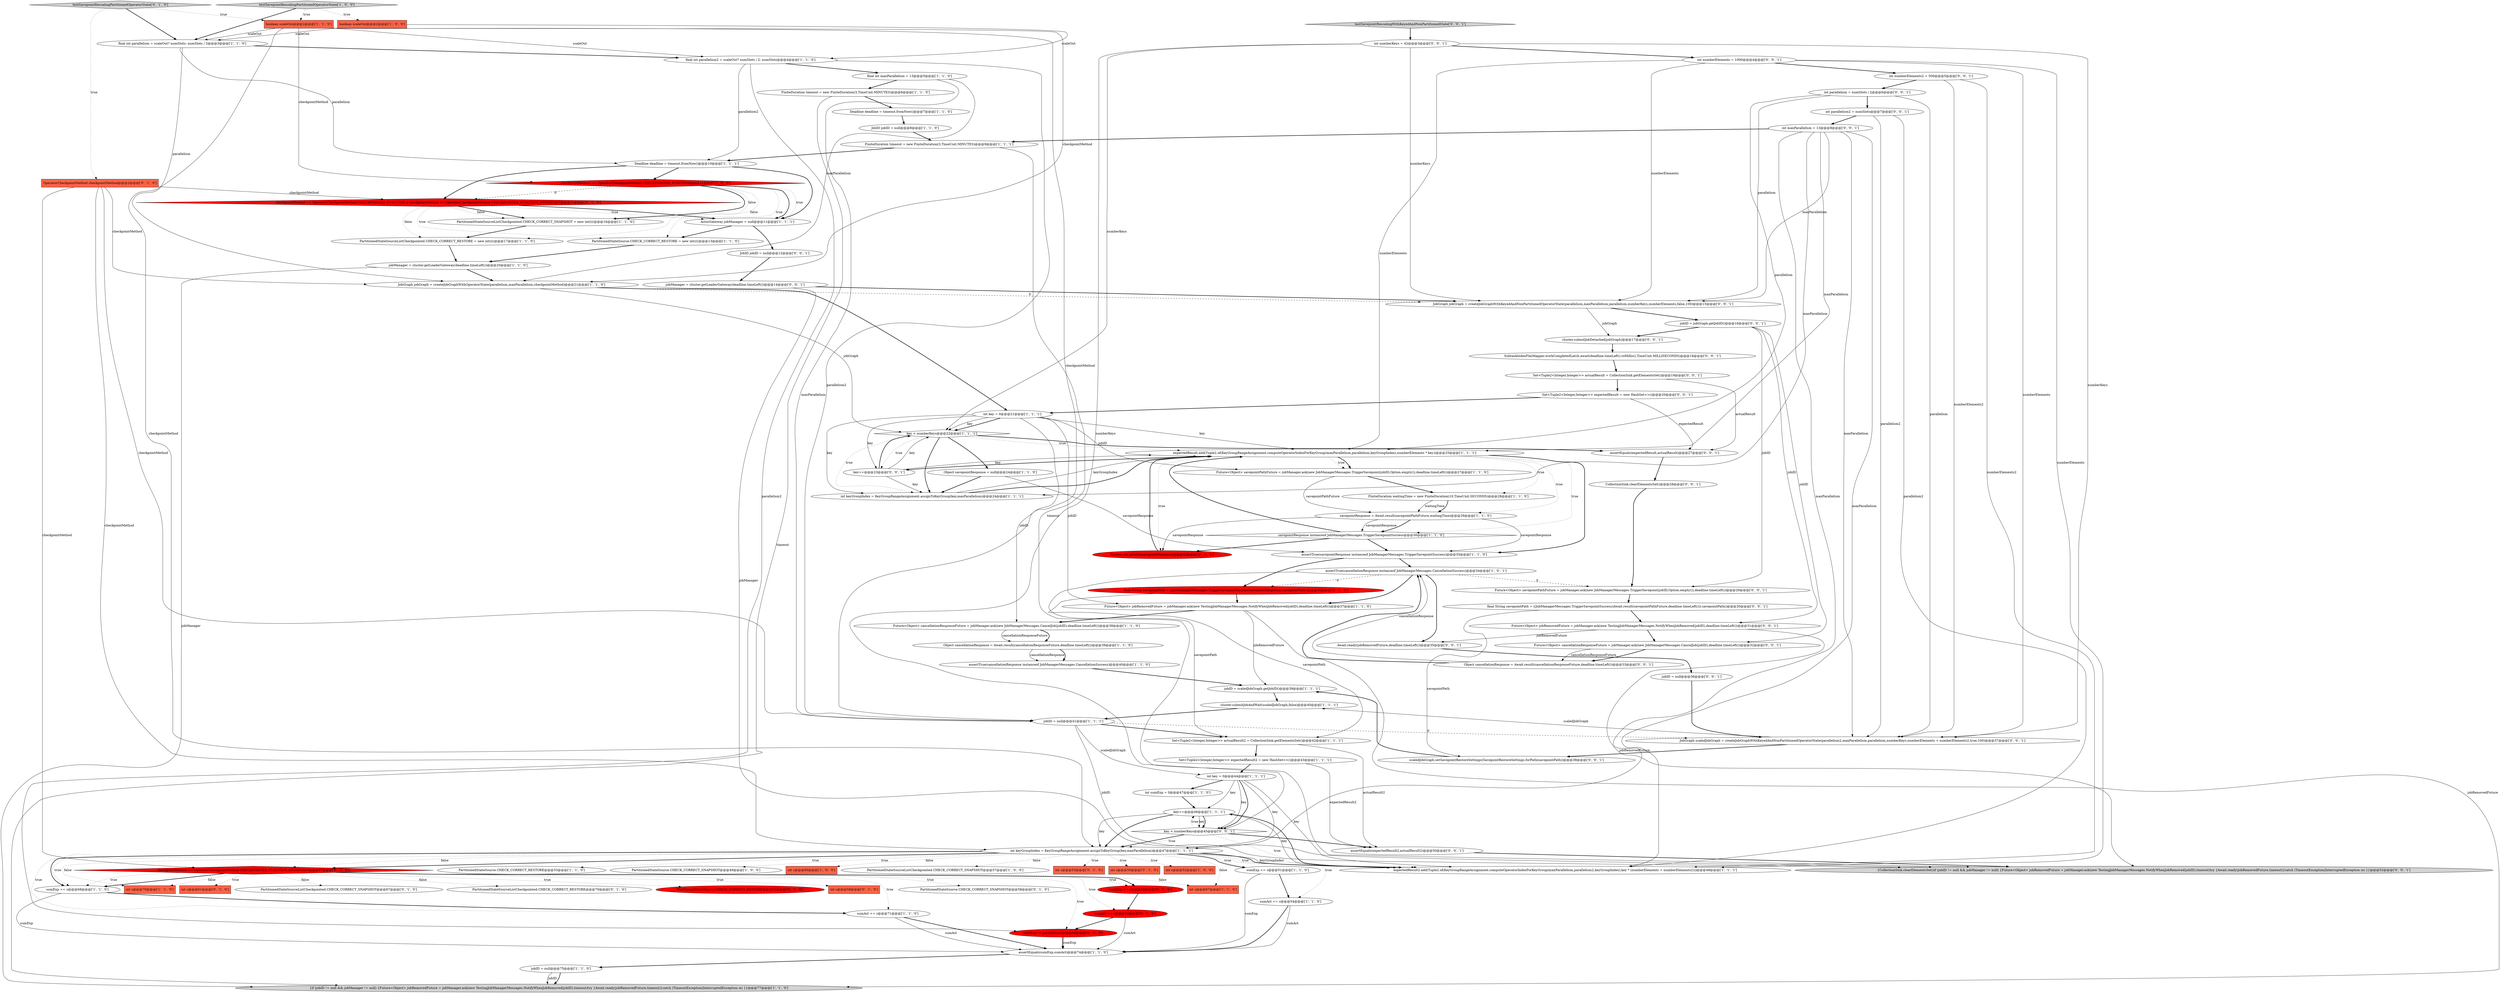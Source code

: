 digraph {
57 [style = filled, label = "checkpointMethod == OperatorCheckpointMethod.CHECKPOINTED_FUNCTION || checkpointMethod == OperatorCheckpointMethod.CHECKPOINTED_FUNCTION_BROADCAST@@@11@@@['0', '1', '0']", fillcolor = red, shape = diamond image = "AAA1AAABBB2BBB"];
5 [style = filled, label = "int key = 0@@@44@@@['1', '1', '1']", fillcolor = white, shape = ellipse image = "AAA0AAABBB1BBB"];
63 [style = filled, label = "checkpointMethod == OperatorCheckpointMethod.CHECKPOINTED_FUNCTION_BROADCAST@@@57@@@['0', '1', '0']", fillcolor = red, shape = diamond image = "AAA1AAABBB2BBB"];
1 [style = filled, label = "JobGraph jobGraph = createJobGraphWithOperatorState(parallelism,maxParallelism,checkpointMethod)@@@21@@@['1', '1', '0']", fillcolor = white, shape = ellipse image = "AAA0AAABBB1BBB"];
102 [style = filled, label = "Future<Object> cancellationResponseFuture = jobManager.ask(new JobManagerMessages.CancelJob(jobID),deadline.timeLeft())@@@32@@@['0', '0', '1']", fillcolor = white, shape = ellipse image = "AAA0AAABBB3BBB"];
88 [style = filled, label = "Set<Tuple2<Integer,Integer>> actualResult = CollectionSink.getElementsSet()@@@19@@@['0', '0', '1']", fillcolor = white, shape = ellipse image = "AAA0AAABBB3BBB"];
51 [style = filled, label = "int c@@@70@@@['1', '1', '0']", fillcolor = tomato, shape = box image = "AAA0AAABBB1BBB"];
18 [style = filled, label = "{if (jobID != null && jobManager != null) {Future<Object> jobRemovedFuture = jobManager.ask(new TestingJobManagerMessages.NotifyWhenJobRemoved(jobID),timeout)try {Await.ready(jobRemovedFuture,timeout)}catch (TimeoutException|InterruptedException ie) }}@@@77@@@['1', '1', '0']", fillcolor = lightgray, shape = ellipse image = "AAA0AAABBB1BBB"];
32 [style = filled, label = "key++@@@46@@@['1', '1', '1']", fillcolor = white, shape = ellipse image = "AAA0AAABBB1BBB"];
76 [style = filled, label = "{CollectionSink.clearElementsSet()if (jobID != null && jobManager != null) {Future<Object> jobRemovedFuture = jobManager.ask(new TestingJobManagerMessages.NotifyWhenJobRemoved(jobID),timeout)try {Await.ready(jobRemovedFuture,timeout)}catch (TimeoutException|InterruptedException ie) }}@@@52@@@['0', '0', '1']", fillcolor = lightgray, shape = ellipse image = "AAA0AAABBB3BBB"];
99 [style = filled, label = "jobID = null@@@36@@@['0', '0', '1']", fillcolor = white, shape = ellipse image = "AAA0AAABBB3BBB"];
85 [style = filled, label = "int numberElements = 1000@@@4@@@['0', '0', '1']", fillcolor = white, shape = ellipse image = "AAA0AAABBB3BBB"];
61 [style = filled, label = "int c@@@61@@@['0', '1', '0']", fillcolor = tomato, shape = box image = "AAA0AAABBB2BBB"];
93 [style = filled, label = "int parallelism2 = numSlots@@@7@@@['0', '0', '1']", fillcolor = white, shape = ellipse image = "AAA0AAABBB3BBB"];
90 [style = filled, label = "scaledJobGraph.setSavepointRestoreSettings(SavepointRestoreSettings.forPath(savepointPath))@@@38@@@['0', '0', '1']", fillcolor = white, shape = ellipse image = "AAA0AAABBB3BBB"];
50 [style = filled, label = "ActorGateway jobManager = null@@@11@@@['1', '1', '1']", fillcolor = white, shape = ellipse image = "AAA0AAABBB1BBB"];
84 [style = filled, label = "assertEquals(expectedResult2,actualResult2)@@@50@@@['0', '0', '1']", fillcolor = white, shape = ellipse image = "AAA0AAABBB3BBB"];
24 [style = filled, label = "testSavepointRescalingPartitionedOperatorState['1', '0', '0']", fillcolor = lightgray, shape = diamond image = "AAA0AAABBB1BBB"];
15 [style = filled, label = "PartitionedStateSource.CHECK_CORRECT_RESTORE = new int((((@@@13@@@['1', '1', '0']", fillcolor = white, shape = ellipse image = "AAA0AAABBB1BBB"];
82 [style = filled, label = "JobGraph scaledJobGraph = createJobGraphWithKeyedAndNonPartitionedOperatorState(parallelism2,maxParallelism,parallelism,numberKeys,numberElements + numberElements2,true,100)@@@37@@@['0', '0', '1']", fillcolor = white, shape = ellipse image = "AAA0AAABBB3BBB"];
45 [style = filled, label = "Future<Object> savepointPathFuture = jobManager.ask(new JobManagerMessages.TriggerSavepoint(jobID,Option.empty()),deadline.timeLeft())@@@27@@@['1', '1', '0']", fillcolor = white, shape = ellipse image = "AAA0AAABBB1BBB"];
37 [style = filled, label = "sumAct += c@@@54@@@['1', '1', '0']", fillcolor = white, shape = ellipse image = "AAA0AAABBB1BBB"];
22 [style = filled, label = "Set<Tuple2<Integer,Integer>> expectedResult2 = new HashSet<>()@@@43@@@['1', '1', '1']", fillcolor = white, shape = ellipse image = "AAA0AAABBB1BBB"];
95 [style = filled, label = "Set<Tuple2<Integer,Integer>> expectedResult = new HashSet<>()@@@20@@@['0', '0', '1']", fillcolor = white, shape = ellipse image = "AAA0AAABBB3BBB"];
89 [style = filled, label = "int numberElements2 = 500@@@5@@@['0', '0', '1']", fillcolor = white, shape = ellipse image = "AAA0AAABBB3BBB"];
103 [style = filled, label = "Object cancellationResponse = Await.result(cancellationResponseFuture,deadline.timeLeft())@@@33@@@['0', '0', '1']", fillcolor = white, shape = ellipse image = "AAA0AAABBB3BBB"];
64 [style = filled, label = "sumExp += c@@@59@@@['0', '1', '0']", fillcolor = red, shape = ellipse image = "AAA1AAABBB2BBB"];
96 [style = filled, label = "int parallelism = numSlots / 2@@@6@@@['0', '0', '1']", fillcolor = white, shape = ellipse image = "AAA0AAABBB3BBB"];
20 [style = filled, label = "jobManager = cluster.getLeaderGateway(deadline.timeLeft())@@@20@@@['1', '1', '0']", fillcolor = white, shape = ellipse image = "AAA0AAABBB1BBB"];
33 [style = filled, label = "PartitionedStateSource.CHECK_CORRECT_RESTORE@@@53@@@['1', '1', '0']", fillcolor = white, shape = ellipse image = "AAA0AAABBB1BBB"];
38 [style = filled, label = "FiniteDuration waitingTime = new FiniteDuration(10,TimeUnit.SECONDS)@@@28@@@['1', '1', '0']", fillcolor = white, shape = ellipse image = "AAA0AAABBB1BBB"];
52 [style = filled, label = "final int parallelism = scaleOut? numSlots: numSlots / 2@@@3@@@['1', '1', '0']", fillcolor = white, shape = ellipse image = "AAA0AAABBB1BBB"];
86 [style = filled, label = "int numberKeys = 42@@@3@@@['0', '0', '1']", fillcolor = white, shape = ellipse image = "AAA0AAABBB3BBB"];
23 [style = filled, label = "Set<Tuple2<Integer,Integer>> actualResult2 = CollectionSink.getElementsSet()@@@42@@@['1', '1', '1']", fillcolor = white, shape = ellipse image = "AAA0AAABBB1BBB"];
6 [style = filled, label = "key < numberKeys@@@22@@@['1', '1', '1']", fillcolor = white, shape = diamond image = "AAA0AAABBB1BBB"];
27 [style = filled, label = "assertTrue(cancellationResponse instanceof JobManagerMessages.CancellationSuccess)@@@34@@@['1', '0', '1']", fillcolor = white, shape = ellipse image = "AAA0AAABBB1BBB"];
4 [style = filled, label = "sumAct += c@@@71@@@['1', '1', '0']", fillcolor = white, shape = ellipse image = "AAA0AAABBB1BBB"];
46 [style = filled, label = "savepointResponse instanceof JobManagerMessages.TriggerSavepointSuccess@@@30@@@['1', '1', '0']", fillcolor = white, shape = diamond image = "AAA0AAABBB1BBB"];
14 [style = filled, label = "JobID jobID = null@@@8@@@['1', '1', '0']", fillcolor = white, shape = ellipse image = "AAA0AAABBB1BBB"];
12 [style = filled, label = "sumExp += c@@@68@@@['1', '1', '0']", fillcolor = white, shape = ellipse image = "AAA0AAABBB1BBB"];
9 [style = filled, label = "boolean scaleOut@@@2@@@['1', '0', '0']", fillcolor = tomato, shape = box image = "AAA0AAABBB1BBB"];
81 [style = filled, label = "SubtaskIndexFlatMapper.workCompletedLatch.await(deadline.timeLeft().toMillis(),TimeUnit.MILLISECONDS)@@@18@@@['0', '0', '1']", fillcolor = white, shape = ellipse image = "AAA0AAABBB3BBB"];
77 [style = filled, label = "int maxParallelism = 13@@@8@@@['0', '0', '1']", fillcolor = white, shape = ellipse image = "AAA0AAABBB3BBB"];
34 [style = filled, label = "jobID = null@@@75@@@['1', '1', '0']", fillcolor = white, shape = ellipse image = "AAA0AAABBB1BBB"];
25 [style = filled, label = "boolean scaleOut@@@2@@@['1', '1', '0']", fillcolor = tomato, shape = box image = "AAA0AAABBB1BBB"];
0 [style = filled, label = "PartitionedStateSource.CHECK_CORRECT_SNAPSHOT@@@49@@@['1', '0', '0']", fillcolor = white, shape = ellipse image = "AAA0AAABBB1BBB"];
41 [style = filled, label = "PartitionedStateSourceListCheckpointed.CHECK_CORRECT_RESTORE = new int((((@@@17@@@['1', '1', '0']", fillcolor = white, shape = ellipse image = "AAA0AAABBB1BBB"];
68 [style = filled, label = "PartitionedStateSourceListCheckpointed.CHECK_CORRECT_SNAPSHOT@@@67@@@['0', '1', '0']", fillcolor = white, shape = ellipse image = "AAA0AAABBB2BBB"];
60 [style = filled, label = "PartitionedStateSourceListCheckpointed.CHECK_CORRECT_RESTORE@@@70@@@['0', '1', '0']", fillcolor = white, shape = ellipse image = "AAA0AAABBB2BBB"];
8 [style = filled, label = "expectedResult2.add(Tuple2.of(KeyGroupRangeAssignment.computeOperatorIndexForKeyGroup(maxParallelism,parallelism2,keyGroupIndex),key * (numberElements + numberElements2)))@@@48@@@['1', '1', '1']", fillcolor = white, shape = ellipse image = "AAA0AAABBB1BBB"];
10 [style = filled, label = "jobID = scaledJobGraph.getJobID()@@@39@@@['1', '1', '1']", fillcolor = white, shape = ellipse image = "AAA0AAABBB1BBB"];
73 [style = filled, label = "PartitionedStateSource.CHECK_CORRECT_RESTORE@@@61@@@['0', '1', '0']", fillcolor = red, shape = ellipse image = "AAA1AAABBB2BBB"];
48 [style = filled, label = "expectedResult.add(Tuple2.of(KeyGroupRangeAssignment.computeOperatorIndexForKeyGroup(maxParallelism,parallelism,keyGroupIndex),numberElements * key))@@@25@@@['1', '1', '1']", fillcolor = white, shape = ellipse image = "AAA0AAABBB1BBB"];
35 [style = filled, label = "int c@@@60@@@['1', '0', '0']", fillcolor = tomato, shape = box image = "AAA0AAABBB1BBB"];
72 [style = filled, label = "sumExp *= parallelism2@@@64@@@['0', '1', '0']", fillcolor = red, shape = ellipse image = "AAA1AAABBB2BBB"];
92 [style = filled, label = "jobManager = cluster.getLeaderGateway(deadline.timeLeft())@@@14@@@['0', '0', '1']", fillcolor = white, shape = ellipse image = "AAA0AAABBB3BBB"];
19 [style = filled, label = "int key = 0@@@21@@@['1', '1', '1']", fillcolor = white, shape = ellipse image = "AAA0AAABBB1BBB"];
26 [style = filled, label = "savepointResponse = Await.result(savepointPathFuture,waitingTime)@@@29@@@['1', '1', '0']", fillcolor = white, shape = ellipse image = "AAA0AAABBB1BBB"];
47 [style = filled, label = "assertTrue(savepointResponse instanceof JobManagerMessages.TriggerSavepointSuccess)@@@35@@@['1', '1', '0']", fillcolor = white, shape = ellipse image = "AAA0AAABBB1BBB"];
67 [style = filled, label = "final String savepointPath = ((JobManagerMessages.TriggerSavepointSuccess)savepointResponse).savepointPath()@@@36@@@['0', '1', '0']", fillcolor = red, shape = ellipse image = "AAA1AAABBB2BBB"];
101 [style = filled, label = "assertEquals(expectedResult,actualResult)@@@27@@@['0', '0', '1']", fillcolor = white, shape = ellipse image = "AAA0AAABBB3BBB"];
53 [style = filled, label = "PartitionedStateSourceListCheckpointed.CHECK_CORRECT_SNAPSHOT@@@57@@@['1', '0', '0']", fillcolor = white, shape = ellipse image = "AAA0AAABBB1BBB"];
30 [style = filled, label = "jobID = null@@@41@@@['1', '1', '1']", fillcolor = white, shape = ellipse image = "AAA0AAABBB1BBB"];
94 [style = filled, label = "testSavepointRescalingWithKeyedAndNonPartitionedState['0', '0', '1']", fillcolor = lightgray, shape = diamond image = "AAA0AAABBB3BBB"];
62 [style = filled, label = "System.out.println(savepointResponse)@@@33@@@['0', '1', '0']", fillcolor = red, shape = ellipse image = "AAA1AAABBB2BBB"];
75 [style = filled, label = "jobID = jobGraph.getJobID()@@@16@@@['0', '0', '1']", fillcolor = white, shape = ellipse image = "AAA0AAABBB3BBB"];
91 [style = filled, label = "Future<Object> jobRemovedFuture = jobManager.ask(new TestingJobManagerMessages.NotifyWhenJobRemoved(jobID),deadline.timeLeft())@@@31@@@['0', '0', '1']", fillcolor = white, shape = ellipse image = "AAA0AAABBB3BBB"];
80 [style = filled, label = "cluster.submitJobDetached(jobGraph)@@@17@@@['0', '0', '1']", fillcolor = white, shape = ellipse image = "AAA0AAABBB3BBB"];
71 [style = filled, label = "int c@@@58@@@['0', '1', '0']", fillcolor = tomato, shape = box image = "AAA1AAABBB2BBB"];
44 [style = filled, label = "int keyGroupIndex = KeyGroupRangeAssignment.assignToKeyGroup(key,maxParallelism)@@@24@@@['1', '1', '1']", fillcolor = white, shape = ellipse image = "AAA0AAABBB1BBB"];
13 [style = filled, label = "PartitionedStateSourceListCheckpointed.CHECK_CORRECT_SNAPSHOT = new int((((@@@16@@@['1', '1', '0']", fillcolor = white, shape = ellipse image = "AAA0AAABBB1BBB"];
16 [style = filled, label = "final int parallelism2 = scaleOut? numSlots / 2: numSlots@@@4@@@['1', '1', '0']", fillcolor = white, shape = ellipse image = "AAA0AAABBB1BBB"];
59 [style = filled, label = "OperatorCheckpointMethod checkpointMethod@@@2@@@['0', '1', '0']", fillcolor = tomato, shape = box image = "AAA0AAABBB2BBB"];
11 [style = filled, label = "int sumExp = 0@@@47@@@['1', '1', '0']", fillcolor = white, shape = ellipse image = "AAA0AAABBB1BBB"];
39 [style = filled, label = "Deadline deadline = timeout.fromNow()@@@7@@@['1', '1', '0']", fillcolor = white, shape = ellipse image = "AAA0AAABBB1BBB"];
3 [style = filled, label = "assertTrue(cancellationResponse instanceof JobManagerMessages.CancellationSuccess)@@@40@@@['1', '1', '0']", fillcolor = white, shape = ellipse image = "AAA0AAABBB1BBB"];
7 [style = filled, label = "Future<Object> jobRemovedFuture = jobManager.ask(new TestingJobManagerMessages.NotifyWhenJobRemoved(jobID),deadline.timeLeft())@@@37@@@['1', '1', '0']", fillcolor = white, shape = ellipse image = "AAA0AAABBB1BBB"];
70 [style = filled, label = "sumAct += c@@@62@@@['0', '1', '0']", fillcolor = red, shape = ellipse image = "AAA1AAABBB2BBB"];
55 [style = filled, label = "checkpointMethod == OperatorCheckpointMethod.CHECKPOINTED_FUNCTION@@@11@@@['1', '0', '0']", fillcolor = red, shape = diamond image = "AAA1AAABBB1BBB"];
54 [style = filled, label = "int c@@@67@@@['1', '1', '0']", fillcolor = tomato, shape = box image = "AAA0AAABBB1BBB"];
65 [style = filled, label = "testSavepointRescalingPartitionedOperatorState['0', '1', '0']", fillcolor = lightgray, shape = diamond image = "AAA0AAABBB2BBB"];
66 [style = filled, label = "int c@@@53@@@['0', '1', '0']", fillcolor = tomato, shape = box image = "AAA0AAABBB2BBB"];
100 [style = filled, label = "JobGraph jobGraph = createJobGraphWithKeyedAndNonPartitionedOperatorState(parallelism,maxParallelism,parallelism,numberKeys,numberElements,false,100)@@@15@@@['0', '0', '1']", fillcolor = white, shape = ellipse image = "AAA0AAABBB3BBB"];
17 [style = filled, label = "FiniteDuration timeout = new FiniteDuration(3,TimeUnit.MINUTES)@@@9@@@['1', '1', '1']", fillcolor = white, shape = ellipse image = "AAA0AAABBB1BBB"];
36 [style = filled, label = "Object cancellationResponse = Await.result(cancellationResponseFuture,deadline.timeLeft())@@@39@@@['1', '1', '0']", fillcolor = white, shape = ellipse image = "AAA0AAABBB1BBB"];
83 [style = filled, label = "CollectionSink.clearElementsSet()@@@28@@@['0', '0', '1']", fillcolor = white, shape = ellipse image = "AAA0AAABBB3BBB"];
42 [style = filled, label = "FiniteDuration timeout = new FiniteDuration(3,TimeUnit.MINUTES)@@@6@@@['1', '1', '0']", fillcolor = white, shape = ellipse image = "AAA0AAABBB1BBB"];
49 [style = filled, label = "cluster.submitJobAndWait(scaledJobGraph,false)@@@40@@@['1', '1', '1']", fillcolor = white, shape = ellipse image = "AAA0AAABBB1BBB"];
98 [style = filled, label = "Future<Object> savepointPathFuture = jobManager.ask(new JobManagerMessages.TriggerSavepoint(jobID,Option.empty()),deadline.timeLeft())@@@29@@@['0', '0', '1']", fillcolor = white, shape = ellipse image = "AAA0AAABBB3BBB"];
40 [style = filled, label = "Object savepointResponse = null@@@24@@@['1', '1', '0']", fillcolor = white, shape = ellipse image = "AAA0AAABBB1BBB"];
56 [style = filled, label = "Future<Object> cancellationResponseFuture = jobManager.ask(new JobManagerMessages.CancelJob(jobID),deadline.timeLeft())@@@38@@@['1', '1', '0']", fillcolor = white, shape = ellipse image = "AAA0AAABBB1BBB"];
69 [style = filled, label = "int c@@@50@@@['0', '1', '0']", fillcolor = tomato, shape = box image = "AAA0AAABBB2BBB"];
43 [style = filled, label = "final int maxParallelism = 13@@@5@@@['1', '1', '0']", fillcolor = white, shape = ellipse image = "AAA0AAABBB1BBB"];
28 [style = filled, label = "sumExp += c@@@51@@@['1', '1', '0']", fillcolor = white, shape = ellipse image = "AAA0AAABBB1BBB"];
29 [style = filled, label = "assertEquals(sumExp,sumAct)@@@74@@@['1', '1', '0']", fillcolor = white, shape = ellipse image = "AAA0AAABBB1BBB"];
78 [style = filled, label = "JobID jobID = null@@@12@@@['0', '0', '1']", fillcolor = white, shape = ellipse image = "AAA0AAABBB3BBB"];
74 [style = filled, label = "Await.ready(jobRemovedFuture,deadline.timeLeft())@@@35@@@['0', '0', '1']", fillcolor = white, shape = ellipse image = "AAA0AAABBB3BBB"];
2 [style = filled, label = "Deadline deadline = timeout.fromNow()@@@10@@@['1', '1', '1']", fillcolor = white, shape = ellipse image = "AAA0AAABBB1BBB"];
79 [style = filled, label = "key < numberKeys@@@45@@@['0', '0', '1']", fillcolor = white, shape = diamond image = "AAA0AAABBB3BBB"];
87 [style = filled, label = "key++@@@23@@@['0', '0', '1']", fillcolor = white, shape = ellipse image = "AAA0AAABBB3BBB"];
21 [style = filled, label = "int keyGroupIndex = KeyGroupRangeAssignment.assignToKeyGroup(key,maxParallelism)@@@47@@@['1', '1', '1']", fillcolor = white, shape = ellipse image = "AAA0AAABBB1BBB"];
31 [style = filled, label = "int c@@@52@@@['1', '0', '0']", fillcolor = tomato, shape = box image = "AAA0AAABBB1BBB"];
97 [style = filled, label = "final String savepointPath = ((JobManagerMessages.TriggerSavepointSuccess)Await.result(savepointPathFuture,deadline.timeLeft())).savepointPath()@@@30@@@['0', '0', '1']", fillcolor = white, shape = ellipse image = "AAA0AAABBB3BBB"];
58 [style = filled, label = "PartitionedStateSource.CHECK_CORRECT_SNAPSHOT@@@58@@@['0', '1', '0']", fillcolor = white, shape = ellipse image = "AAA0AAABBB2BBB"];
21->12 [style = dotted, label="true"];
59->30 [style = solid, label="checkpointMethod"];
52->2 [style = solid, label="parallelism"];
25->16 [style = solid, label="scaleOut"];
91->74 [style = solid, label="jobRemovedFuture"];
79->21 [style = bold, label=""];
24->25 [style = dotted, label="true"];
96->100 [style = solid, label="parallelism"];
21->8 [style = dotted, label="true"];
75->91 [style = solid, label="jobID"];
63->54 [style = dotted, label="false"];
36->3 [style = solid, label="cancellationResponse"];
77->8 [style = solid, label="maxParallelism"];
75->102 [style = solid, label="jobID"];
43->42 [style = bold, label=""];
16->30 [style = solid, label="parallelism2"];
34->18 [style = bold, label=""];
72->29 [style = solid, label="sumExp"];
39->14 [style = bold, label=""];
72->29 [style = bold, label=""];
14->17 [style = bold, label=""];
21->8 [style = bold, label=""];
57->41 [style = dotted, label="false"];
55->13 [style = bold, label=""];
63->71 [style = dotted, label="true"];
1->100 [style = dashed, label="0"];
29->34 [style = bold, label=""];
47->27 [style = bold, label=""];
26->46 [style = solid, label="savepointResponse"];
77->100 [style = solid, label="maxParallelism"];
41->20 [style = bold, label=""];
46->48 [style = bold, label=""];
87->6 [style = solid, label="key"];
77->17 [style = bold, label=""];
78->92 [style = bold, label=""];
103->27 [style = bold, label=""];
21->28 [style = bold, label=""];
86->82 [style = solid, label="numberKeys"];
92->100 [style = bold, label=""];
57->15 [style = dotted, label="true"];
102->103 [style = bold, label=""];
48->26 [style = dotted, label="true"];
82->49 [style = solid, label="scaledJobGraph"];
23->22 [style = bold, label=""];
63->61 [style = dotted, label="true"];
27->67 [style = dashed, label="0"];
37->29 [style = solid, label="sumAct"];
88->101 [style = solid, label="actualResult"];
15->20 [style = bold, label=""];
21->54 [style = dotted, label="false"];
38->26 [style = solid, label="waitingTime"];
89->8 [style = solid, label="numberElements2"];
45->38 [style = bold, label=""];
27->7 [style = bold, label=""];
88->95 [style = bold, label=""];
48->87 [style = bold, label=""];
16->43 [style = bold, label=""];
21->8 [style = solid, label="keyGroupIndex"];
55->41 [style = dotted, label="false"];
21->37 [style = dotted, label="true"];
38->26 [style = bold, label=""];
67->23 [style = solid, label="savepointPath"];
25->30 [style = solid, label="checkpointMethod"];
87->44 [style = solid, label="key"];
101->83 [style = bold, label=""];
27->74 [style = bold, label=""];
63->60 [style = dotted, label="false"];
63->64 [style = dotted, label="true"];
85->82 [style = solid, label="numberElements"];
57->13 [style = bold, label=""];
5->32 [style = solid, label="key"];
26->46 [style = bold, label=""];
44->48 [style = solid, label="keyGroupIndex"];
28->37 [style = bold, label=""];
25->52 [style = solid, label="scaleOut"];
19->44 [style = solid, label="key"];
90->10 [style = bold, label=""];
21->0 [style = dotted, label="true"];
89->96 [style = bold, label=""];
98->97 [style = bold, label=""];
77->48 [style = solid, label="maxParallelism"];
19->48 [style = solid, label="key"];
5->79 [style = solid, label="key"];
79->84 [style = bold, label=""];
91->76 [style = solid, label="jobRemovedFuture"];
37->29 [style = bold, label=""];
25->1 [style = solid, label="checkpointMethod"];
59->57 [style = solid, label="checkpointMethod"];
20->18 [style = solid, label="jobManager"];
97->91 [style = bold, label=""];
85->89 [style = bold, label=""];
19->6 [style = bold, label=""];
27->23 [style = solid, label="savepointPath"];
63->12 [style = dotted, label="true"];
21->66 [style = dotted, label="true"];
22->5 [style = bold, label=""];
21->28 [style = dotted, label="true"];
6->101 [style = bold, label=""];
48->46 [style = dotted, label="true"];
19->45 [style = solid, label="jobID"];
19->87 [style = solid, label="key"];
21->35 [style = dotted, label="false"];
21->69 [style = dotted, label="true"];
21->33 [style = dotted, label="true"];
3->10 [style = bold, label=""];
59->63 [style = solid, label="checkpointMethod"];
7->10 [style = solid, label="jobRemovedFuture"];
32->21 [style = solid, label="key"];
85->100 [style = solid, label="numberElements"];
96->48 [style = solid, label="parallelism"];
74->99 [style = bold, label=""];
63->70 [style = dotted, label="true"];
17->2 [style = bold, label=""];
57->50 [style = dotted, label="true"];
21->31 [style = dotted, label="true"];
79->21 [style = dotted, label="true"];
52->1 [style = solid, label="parallelism"];
70->29 [style = solid, label="sumAct"];
5->21 [style = solid, label="key"];
5->8 [style = solid, label="key"];
27->98 [style = dashed, label="0"];
30->76 [style = solid, label="jobID"];
55->15 [style = dotted, label="true"];
89->82 [style = solid, label="numberElements2"];
62->48 [style = bold, label=""];
16->72 [style = solid, label="parallelism2"];
77->82 [style = solid, label="maxParallelism"];
5->11 [style = bold, label=""];
32->8 [style = solid, label="key"];
1->19 [style = bold, label=""];
93->8 [style = solid, label="parallelism2"];
95->19 [style = bold, label=""];
63->51 [style = dotted, label="false"];
55->13 [style = dotted, label="false"];
10->49 [style = bold, label=""];
87->48 [style = solid, label="key"];
94->86 [style = bold, label=""];
9->16 [style = solid, label="scaleOut"];
12->29 [style = solid, label="sumExp"];
2->55 [style = bold, label=""];
55->50 [style = dotted, label="true"];
22->84 [style = solid, label="expectedResult2"];
67->7 [style = bold, label=""];
80->81 [style = bold, label=""];
65->25 [style = dotted, label="true"];
56->36 [style = bold, label=""];
93->77 [style = bold, label=""];
100->80 [style = solid, label="jobGraph"];
65->59 [style = dotted, label="true"];
30->82 [style = dashed, label="0"];
83->98 [style = bold, label=""];
34->18 [style = solid, label="jobID"];
7->56 [style = bold, label=""];
17->76 [style = solid, label="timeout"];
77->21 [style = solid, label="maxParallelism"];
42->39 [style = bold, label=""];
91->102 [style = bold, label=""];
100->75 [style = bold, label=""];
11->32 [style = bold, label=""];
40->47 [style = solid, label="savepointResponse"];
4->29 [style = bold, label=""];
79->8 [style = dotted, label="true"];
20->1 [style = bold, label=""];
48->62 [style = dotted, label="true"];
42->18 [style = solid, label="timeout"];
23->84 [style = solid, label="actualResult2"];
48->45 [style = dotted, label="true"];
87->6 [style = bold, label=""];
6->44 [style = bold, label=""];
5->79 [style = bold, label=""];
7->18 [style = solid, label="jobRemovedFuture"];
21->12 [style = bold, label=""];
13->41 [style = bold, label=""];
16->2 [style = solid, label="parallelism2"];
63->12 [style = bold, label=""];
19->56 [style = solid, label="jobID"];
2->57 [style = bold, label=""];
43->30 [style = solid, label="maxParallelism"];
52->16 [style = bold, label=""];
65->52 [style = bold, label=""];
49->30 [style = bold, label=""];
4->29 [style = solid, label="sumAct"];
19->6 [style = solid, label="key"];
59->1 [style = solid, label="checkpointMethod"];
86->100 [style = solid, label="numberKeys"];
30->5 [style = solid, label="scaledJobGraph"];
1->6 [style = solid, label="jobGraph"];
86->79 [style = solid, label="numberKeys"];
96->82 [style = solid, label="parallelism"];
85->8 [style = solid, label="numberElements"];
55->50 [style = bold, label=""];
84->76 [style = bold, label=""];
50->15 [style = bold, label=""];
70->72 [style = bold, label=""];
21->63 [style = dotted, label="false"];
95->101 [style = solid, label="expectedResult"];
26->62 [style = solid, label="savepointResponse"];
48->38 [style = dotted, label="true"];
6->87 [style = dotted, label="true"];
40->44 [style = bold, label=""];
21->51 [style = dotted, label="false"];
75->80 [style = bold, label=""];
77->44 [style = solid, label="maxParallelism"];
93->82 [style = solid, label="parallelism2"];
32->21 [style = bold, label=""];
59->21 [style = solid, label="checkpointMethod"];
19->7 [style = solid, label="jobID"];
8->32 [style = bold, label=""];
63->68 [style = dotted, label="false"];
57->50 [style = bold, label=""];
57->13 [style = dotted, label="false"];
63->58 [style = dotted, label="true"];
63->64 [style = bold, label=""];
30->23 [style = bold, label=""];
24->9 [style = dotted, label="true"];
92->76 [style = solid, label="jobManager"];
25->21 [style = solid, label="checkpointMethod"];
32->79 [style = solid, label="key"];
63->73 [style = dotted, label="true"];
46->47 [style = bold, label=""];
99->82 [style = bold, label=""];
2->50 [style = bold, label=""];
21->4 [style = dotted, label="true"];
6->48 [style = dotted, label="true"];
6->44 [style = dotted, label="true"];
81->88 [style = bold, label=""];
75->98 [style = solid, label="jobID"];
82->90 [style = bold, label=""];
85->48 [style = solid, label="numberElements"];
63->72 [style = dotted, label="true"];
25->55 [style = solid, label="checkpointMethod"];
48->45 [style = bold, label=""];
86->85 [style = bold, label=""];
9->52 [style = solid, label="scaleOut"];
43->1 [style = solid, label="maxParallelism"];
12->4 [style = bold, label=""];
45->26 [style = solid, label="savepointPathFuture"];
28->29 [style = solid, label="sumExp"];
21->63 [style = bold, label=""];
26->47 [style = solid, label="savepointResponse"];
97->90 [style = solid, label="savepointPath"];
6->40 [style = bold, label=""];
44->48 [style = bold, label=""];
48->47 [style = bold, label=""];
50->78 [style = bold, label=""];
32->79 [style = bold, label=""];
21->53 [style = dotted, label="false"];
96->93 [style = bold, label=""];
47->67 [style = bold, label=""];
103->27 [style = solid, label="cancellationResponse"];
86->6 [style = solid, label="numberKeys"];
24->52 [style = bold, label=""];
63->4 [style = dotted, label="true"];
79->32 [style = dotted, label="true"];
46->62 [style = bold, label=""];
55->57 [style = dashed, label="0"];
64->70 [style = bold, label=""];
102->103 [style = solid, label="cancellationResponseFuture"];
56->36 [style = solid, label="cancellationResponseFuture"];
36->3 [style = bold, label=""];
}
